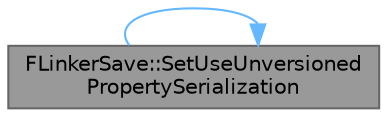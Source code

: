 digraph "FLinkerSave::SetUseUnversionedPropertySerialization"
{
 // INTERACTIVE_SVG=YES
 // LATEX_PDF_SIZE
  bgcolor="transparent";
  edge [fontname=Helvetica,fontsize=10,labelfontname=Helvetica,labelfontsize=10];
  node [fontname=Helvetica,fontsize=10,shape=box,height=0.2,width=0.4];
  rankdir="RL";
  Node1 [id="Node000001",label="FLinkerSave::SetUseUnversioned\lPropertySerialization",height=0.2,width=0.4,color="gray40", fillcolor="grey60", style="filled", fontcolor="black",tooltip="Sets whether tagged property serialization should be replaced by faster unversioned serialization."];
  Node1 -> Node1 [id="edge1_Node000001_Node000001",dir="back",color="steelblue1",style="solid",tooltip=" "];
}
